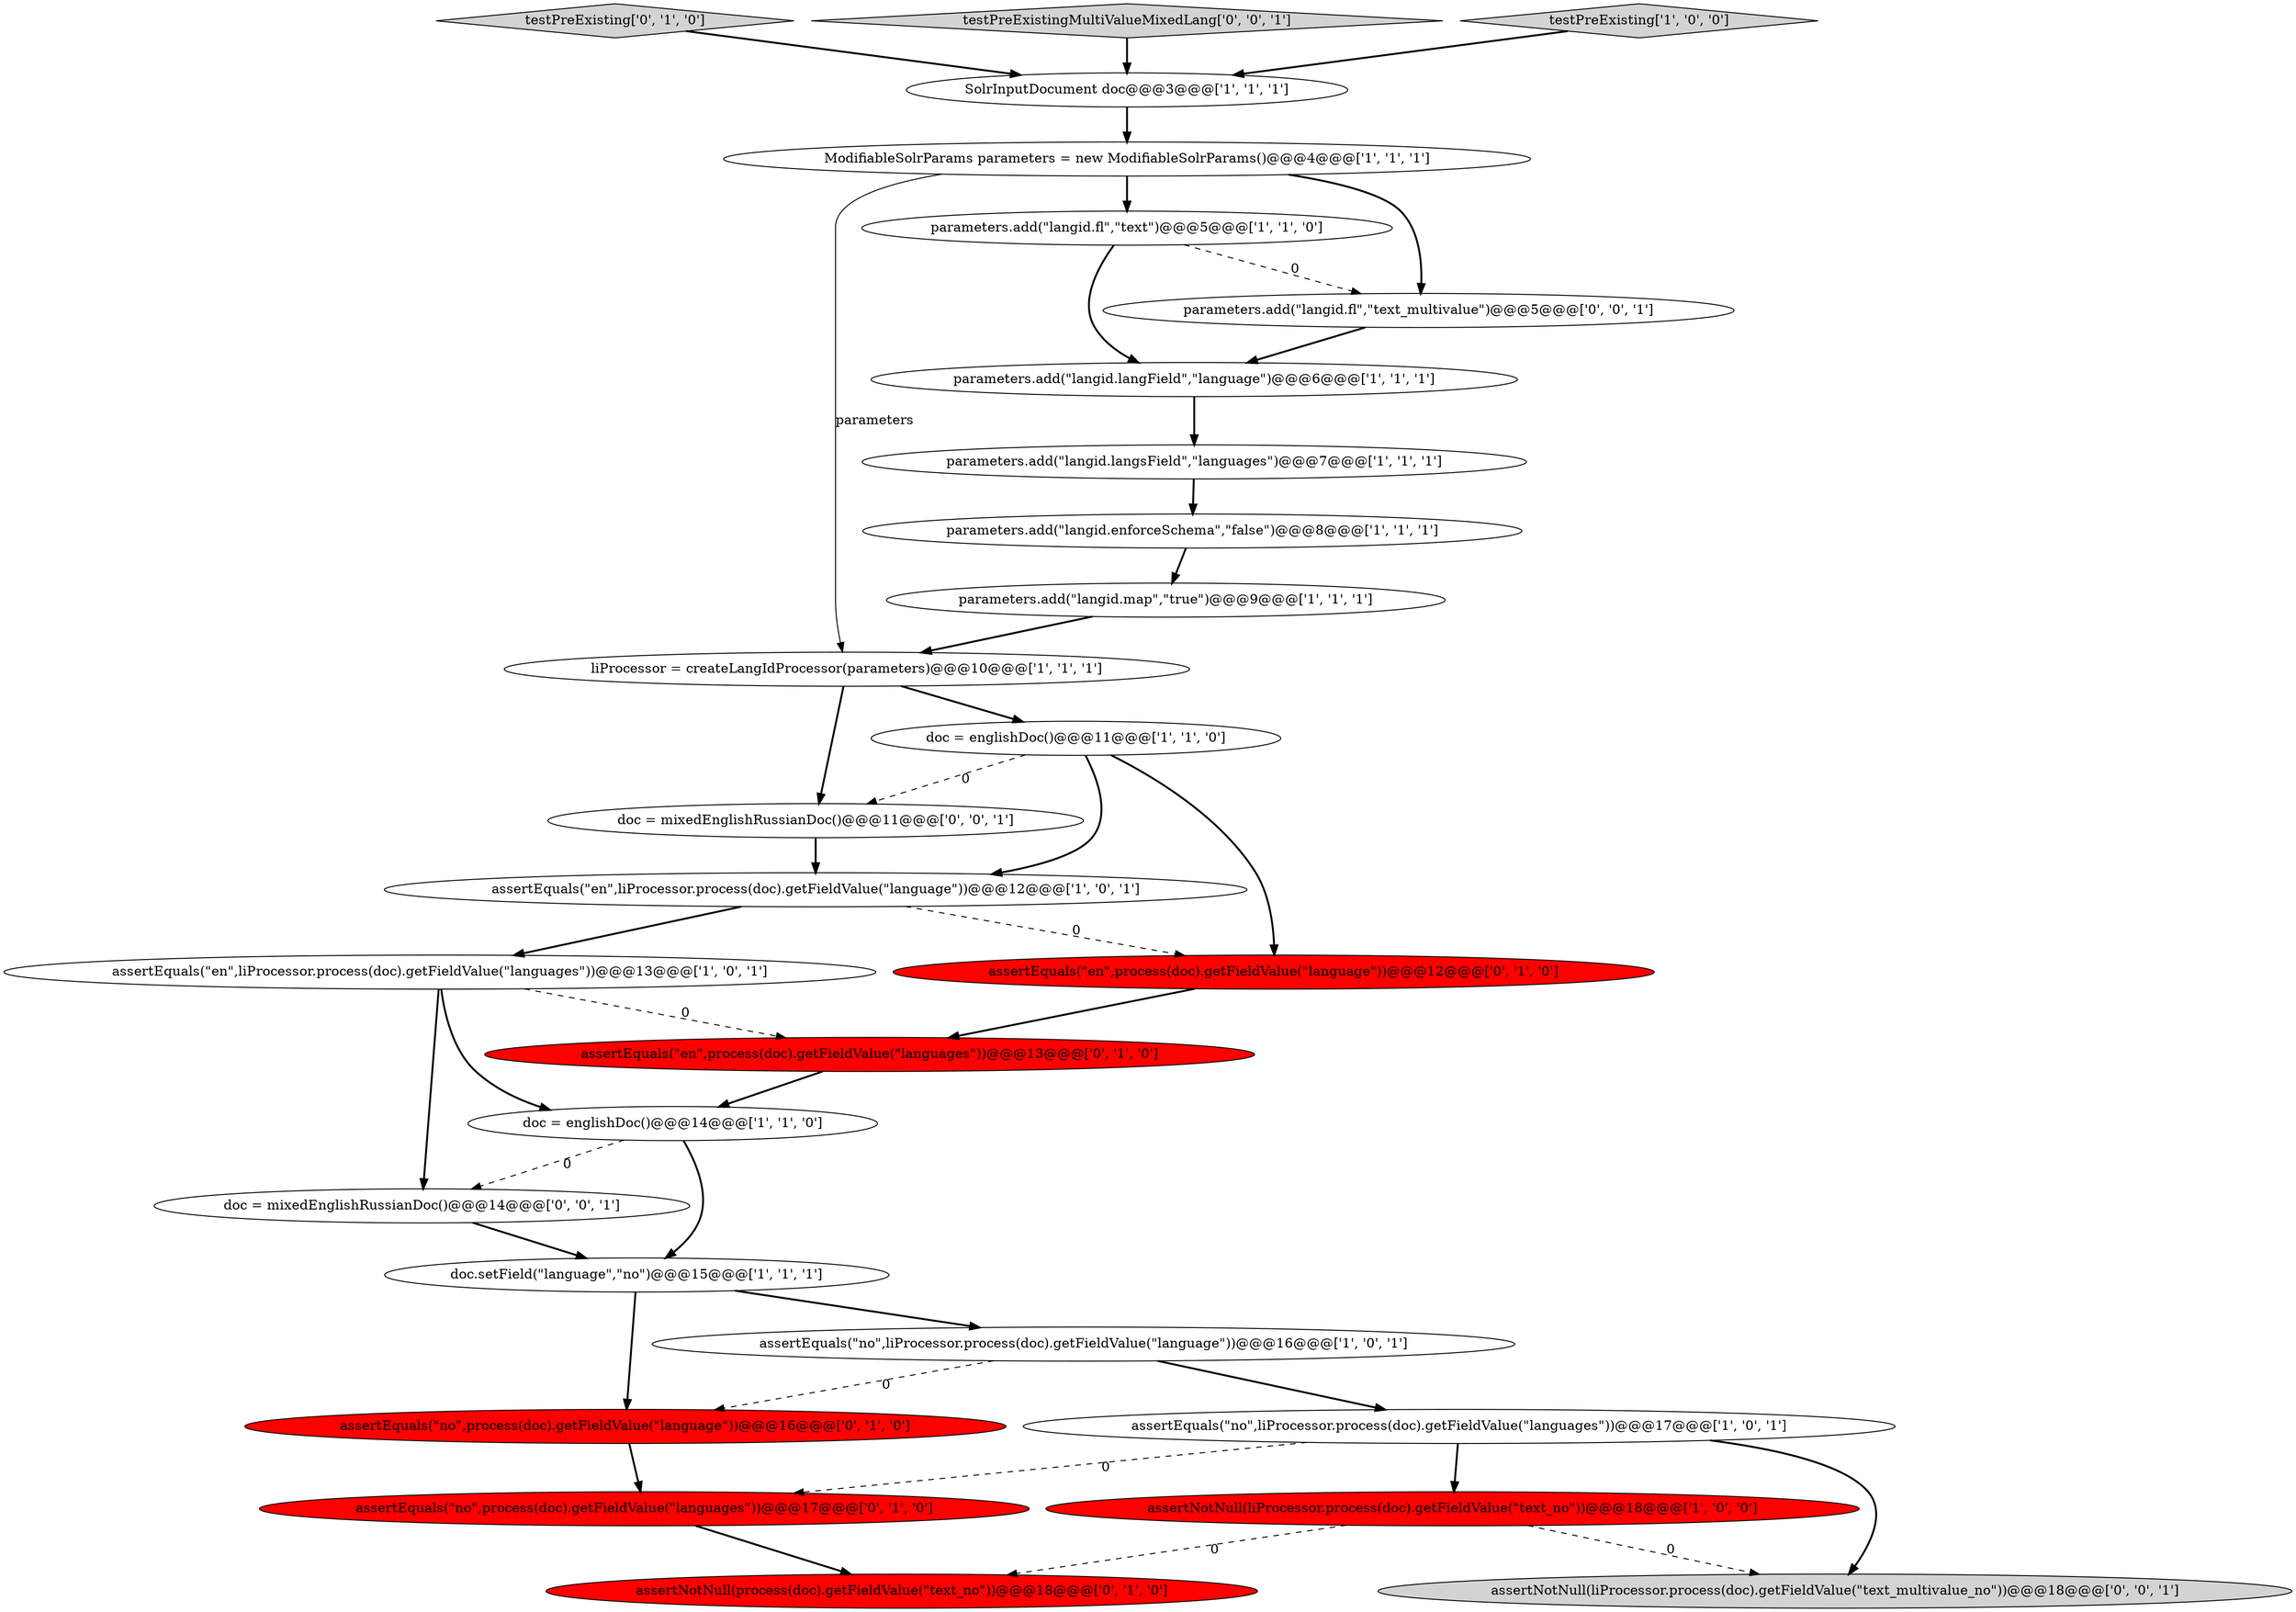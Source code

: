 digraph {
6 [style = filled, label = "doc = englishDoc()@@@14@@@['1', '1', '0']", fillcolor = white, shape = ellipse image = "AAA0AAABBB1BBB"];
25 [style = filled, label = "assertNotNull(liProcessor.process(doc).getFieldValue(\"text_multivalue_no\"))@@@18@@@['0', '0', '1']", fillcolor = lightgray, shape = ellipse image = "AAA0AAABBB3BBB"];
1 [style = filled, label = "assertEquals(\"en\",liProcessor.process(doc).getFieldValue(\"languages\"))@@@13@@@['1', '0', '1']", fillcolor = white, shape = ellipse image = "AAA0AAABBB1BBB"];
21 [style = filled, label = "testPreExisting['0', '1', '0']", fillcolor = lightgray, shape = diamond image = "AAA0AAABBB2BBB"];
26 [style = filled, label = "doc = mixedEnglishRussianDoc()@@@11@@@['0', '0', '1']", fillcolor = white, shape = ellipse image = "AAA0AAABBB3BBB"];
14 [style = filled, label = "SolrInputDocument doc@@@3@@@['1', '1', '1']", fillcolor = white, shape = ellipse image = "AAA0AAABBB1BBB"];
11 [style = filled, label = "parameters.add(\"langid.enforceSchema\",\"false\")@@@8@@@['1', '1', '1']", fillcolor = white, shape = ellipse image = "AAA0AAABBB1BBB"];
16 [style = filled, label = "assertEquals(\"en\",liProcessor.process(doc).getFieldValue(\"language\"))@@@12@@@['1', '0', '1']", fillcolor = white, shape = ellipse image = "AAA0AAABBB1BBB"];
20 [style = filled, label = "assertEquals(\"no\",process(doc).getFieldValue(\"languages\"))@@@17@@@['0', '1', '0']", fillcolor = red, shape = ellipse image = "AAA1AAABBB2BBB"];
24 [style = filled, label = "parameters.add(\"langid.fl\",\"text_multivalue\")@@@5@@@['0', '0', '1']", fillcolor = white, shape = ellipse image = "AAA0AAABBB3BBB"];
12 [style = filled, label = "doc.setField(\"language\",\"no\")@@@15@@@['1', '1', '1']", fillcolor = white, shape = ellipse image = "AAA0AAABBB1BBB"];
27 [style = filled, label = "testPreExistingMultiValueMixedLang['0', '0', '1']", fillcolor = lightgray, shape = diamond image = "AAA0AAABBB3BBB"];
4 [style = filled, label = "parameters.add(\"langid.map\",\"true\")@@@9@@@['1', '1', '1']", fillcolor = white, shape = ellipse image = "AAA0AAABBB1BBB"];
13 [style = filled, label = "testPreExisting['1', '0', '0']", fillcolor = lightgray, shape = diamond image = "AAA0AAABBB1BBB"];
7 [style = filled, label = "liProcessor = createLangIdProcessor(parameters)@@@10@@@['1', '1', '1']", fillcolor = white, shape = ellipse image = "AAA0AAABBB1BBB"];
19 [style = filled, label = "assertEquals(\"en\",process(doc).getFieldValue(\"language\"))@@@12@@@['0', '1', '0']", fillcolor = red, shape = ellipse image = "AAA1AAABBB2BBB"];
22 [style = filled, label = "assertEquals(\"en\",process(doc).getFieldValue(\"languages\"))@@@13@@@['0', '1', '0']", fillcolor = red, shape = ellipse image = "AAA1AAABBB2BBB"];
8 [style = filled, label = "assertNotNull(liProcessor.process(doc).getFieldValue(\"text_no\"))@@@18@@@['1', '0', '0']", fillcolor = red, shape = ellipse image = "AAA1AAABBB1BBB"];
10 [style = filled, label = "parameters.add(\"langid.langField\",\"language\")@@@6@@@['1', '1', '1']", fillcolor = white, shape = ellipse image = "AAA0AAABBB1BBB"];
17 [style = filled, label = "assertEquals(\"no\",process(doc).getFieldValue(\"language\"))@@@16@@@['0', '1', '0']", fillcolor = red, shape = ellipse image = "AAA1AAABBB2BBB"];
5 [style = filled, label = "assertEquals(\"no\",liProcessor.process(doc).getFieldValue(\"language\"))@@@16@@@['1', '0', '1']", fillcolor = white, shape = ellipse image = "AAA0AAABBB1BBB"];
3 [style = filled, label = "parameters.add(\"langid.langsField\",\"languages\")@@@7@@@['1', '1', '1']", fillcolor = white, shape = ellipse image = "AAA0AAABBB1BBB"];
18 [style = filled, label = "assertNotNull(process(doc).getFieldValue(\"text_no\"))@@@18@@@['0', '1', '0']", fillcolor = red, shape = ellipse image = "AAA1AAABBB2BBB"];
2 [style = filled, label = "parameters.add(\"langid.fl\",\"text\")@@@5@@@['1', '1', '0']", fillcolor = white, shape = ellipse image = "AAA0AAABBB1BBB"];
9 [style = filled, label = "doc = englishDoc()@@@11@@@['1', '1', '0']", fillcolor = white, shape = ellipse image = "AAA0AAABBB1BBB"];
0 [style = filled, label = "ModifiableSolrParams parameters = new ModifiableSolrParams()@@@4@@@['1', '1', '1']", fillcolor = white, shape = ellipse image = "AAA0AAABBB1BBB"];
23 [style = filled, label = "doc = mixedEnglishRussianDoc()@@@14@@@['0', '0', '1']", fillcolor = white, shape = ellipse image = "AAA0AAABBB3BBB"];
15 [style = filled, label = "assertEquals(\"no\",liProcessor.process(doc).getFieldValue(\"languages\"))@@@17@@@['1', '0', '1']", fillcolor = white, shape = ellipse image = "AAA0AAABBB1BBB"];
24->10 [style = bold, label=""];
15->20 [style = dashed, label="0"];
12->5 [style = bold, label=""];
27->14 [style = bold, label=""];
16->19 [style = dashed, label="0"];
15->25 [style = bold, label=""];
11->4 [style = bold, label=""];
0->2 [style = bold, label=""];
12->17 [style = bold, label=""];
3->11 [style = bold, label=""];
5->15 [style = bold, label=""];
10->3 [style = bold, label=""];
0->7 [style = solid, label="parameters"];
2->10 [style = bold, label=""];
9->16 [style = bold, label=""];
4->7 [style = bold, label=""];
1->23 [style = bold, label=""];
1->22 [style = dashed, label="0"];
7->26 [style = bold, label=""];
7->9 [style = bold, label=""];
20->18 [style = bold, label=""];
26->16 [style = bold, label=""];
1->6 [style = bold, label=""];
5->17 [style = dashed, label="0"];
14->0 [style = bold, label=""];
16->1 [style = bold, label=""];
0->24 [style = bold, label=""];
9->26 [style = dashed, label="0"];
21->14 [style = bold, label=""];
9->19 [style = bold, label=""];
8->25 [style = dashed, label="0"];
8->18 [style = dashed, label="0"];
23->12 [style = bold, label=""];
2->24 [style = dashed, label="0"];
19->22 [style = bold, label=""];
13->14 [style = bold, label=""];
15->8 [style = bold, label=""];
6->23 [style = dashed, label="0"];
22->6 [style = bold, label=""];
17->20 [style = bold, label=""];
6->12 [style = bold, label=""];
}
